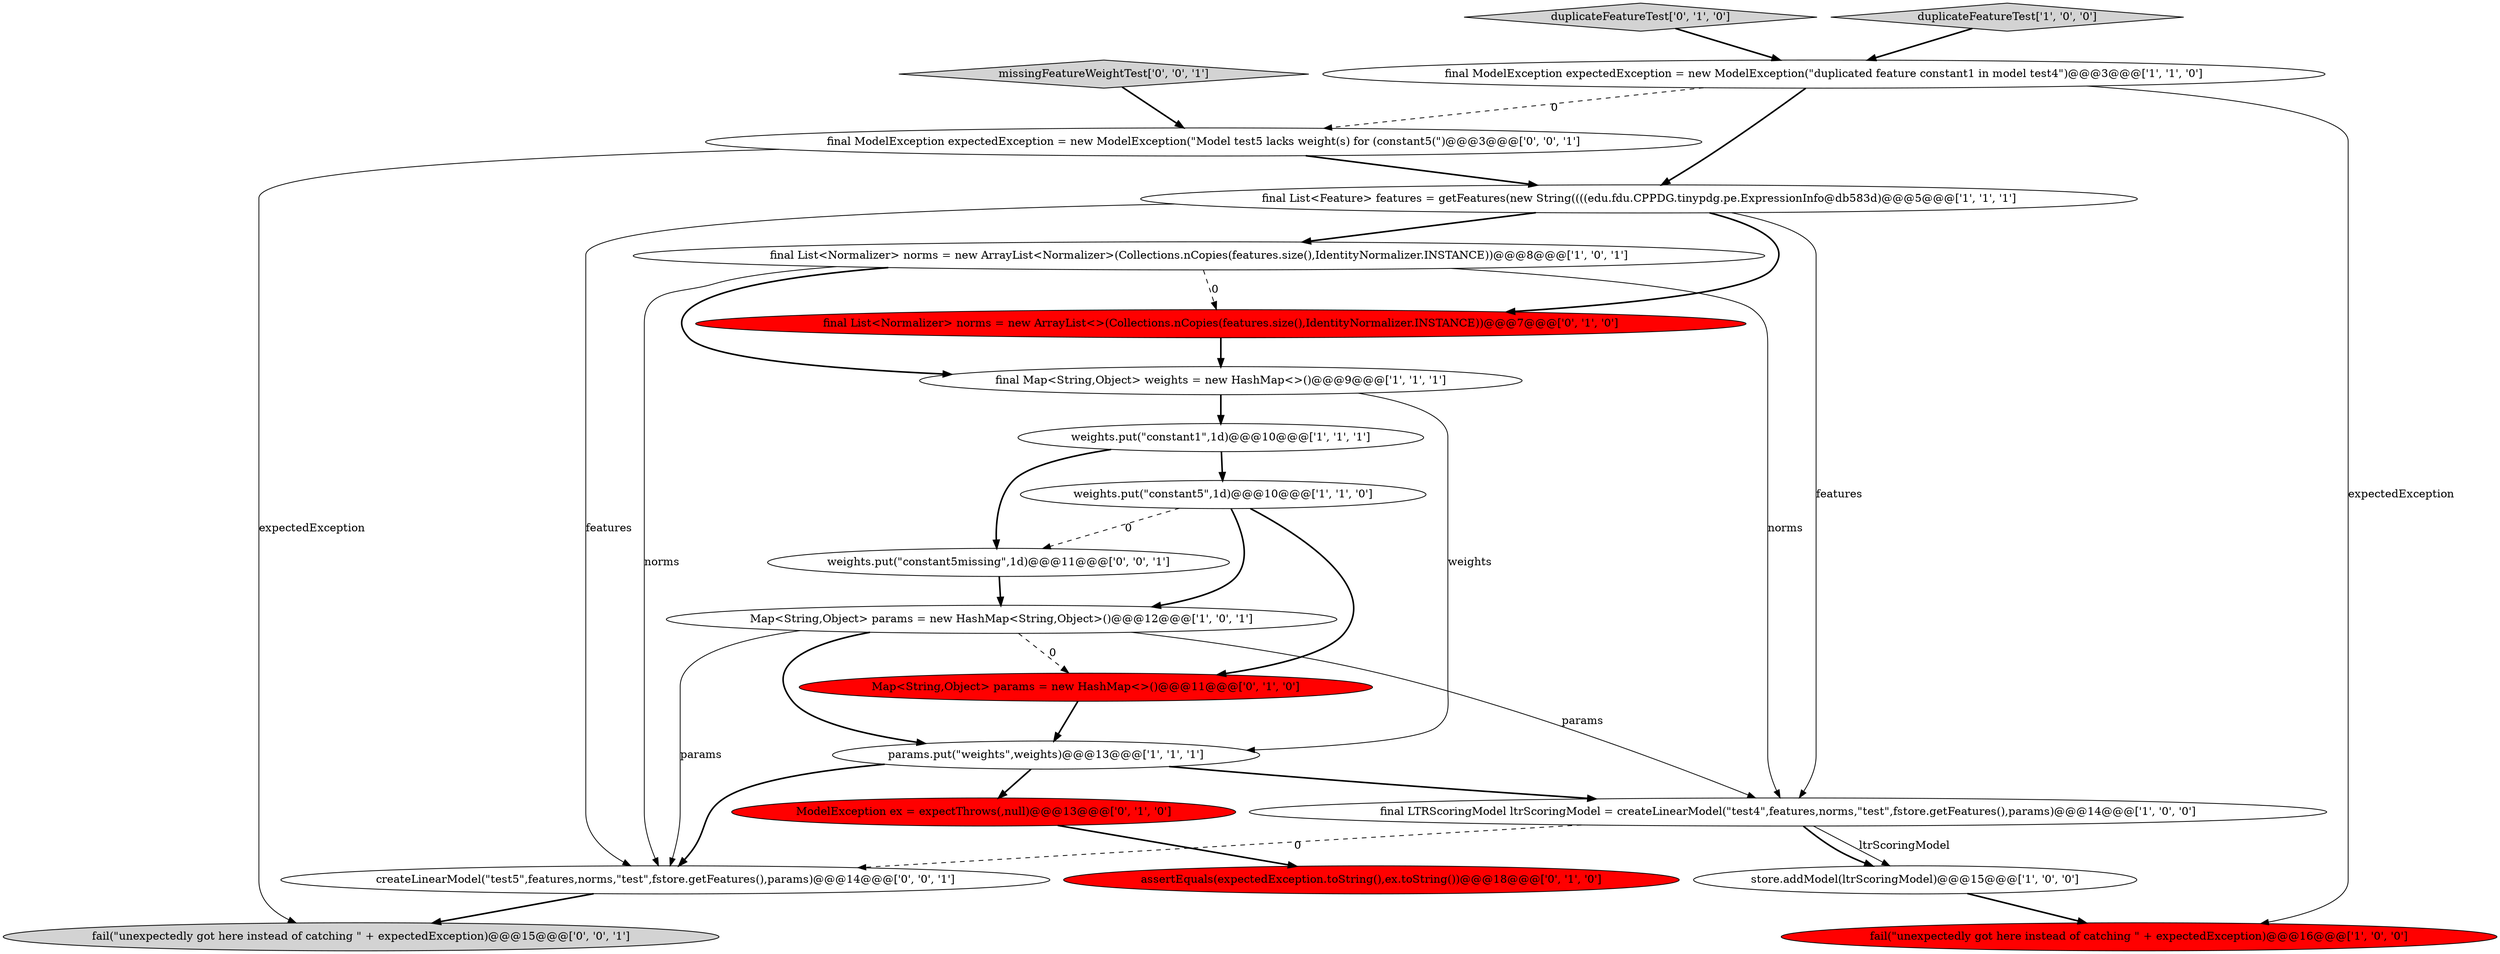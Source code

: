 digraph {
12 [style = filled, label = "duplicateFeatureTest['0', '1', '0']", fillcolor = lightgray, shape = diamond image = "AAA0AAABBB2BBB"];
13 [style = filled, label = "assertEquals(expectedException.toString(),ex.toString())@@@18@@@['0', '1', '0']", fillcolor = red, shape = ellipse image = "AAA1AAABBB2BBB"];
0 [style = filled, label = "final List<Normalizer> norms = new ArrayList<Normalizer>(Collections.nCopies(features.size(),IdentityNormalizer.INSTANCE))@@@8@@@['1', '0', '1']", fillcolor = white, shape = ellipse image = "AAA0AAABBB1BBB"];
1 [style = filled, label = "duplicateFeatureTest['1', '0', '0']", fillcolor = lightgray, shape = diamond image = "AAA0AAABBB1BBB"];
21 [style = filled, label = "createLinearModel(\"test5\",features,norms,\"test\",fstore.getFeatures(),params)@@@14@@@['0', '0', '1']", fillcolor = white, shape = ellipse image = "AAA0AAABBB3BBB"];
10 [style = filled, label = "final ModelException expectedException = new ModelException(\"duplicated feature constant1 in model test4\")@@@3@@@['1', '1', '0']", fillcolor = white, shape = ellipse image = "AAA0AAABBB1BBB"];
7 [style = filled, label = "weights.put(\"constant5\",1d)@@@10@@@['1', '1', '0']", fillcolor = white, shape = ellipse image = "AAA0AAABBB1BBB"];
9 [style = filled, label = "fail(\"unexpectedly got here instead of catching \" + expectedException)@@@16@@@['1', '0', '0']", fillcolor = red, shape = ellipse image = "AAA1AAABBB1BBB"];
18 [style = filled, label = "fail(\"unexpectedly got here instead of catching \" + expectedException)@@@15@@@['0', '0', '1']", fillcolor = lightgray, shape = ellipse image = "AAA0AAABBB3BBB"];
15 [style = filled, label = "Map<String,Object> params = new HashMap<>()@@@11@@@['0', '1', '0']", fillcolor = red, shape = ellipse image = "AAA1AAABBB2BBB"];
17 [style = filled, label = "missingFeatureWeightTest['0', '0', '1']", fillcolor = lightgray, shape = diamond image = "AAA0AAABBB3BBB"];
5 [style = filled, label = "final LTRScoringModel ltrScoringModel = createLinearModel(\"test4\",features,norms,\"test\",fstore.getFeatures(),params)@@@14@@@['1', '0', '0']", fillcolor = white, shape = ellipse image = "AAA0AAABBB1BBB"];
6 [style = filled, label = "final List<Feature> features = getFeatures(new String((((edu.fdu.CPPDG.tinypdg.pe.ExpressionInfo@db583d)@@@5@@@['1', '1', '1']", fillcolor = white, shape = ellipse image = "AAA0AAABBB1BBB"];
11 [style = filled, label = "weights.put(\"constant1\",1d)@@@10@@@['1', '1', '1']", fillcolor = white, shape = ellipse image = "AAA0AAABBB1BBB"];
20 [style = filled, label = "weights.put(\"constant5missing\",1d)@@@11@@@['0', '0', '1']", fillcolor = white, shape = ellipse image = "AAA0AAABBB3BBB"];
2 [style = filled, label = "Map<String,Object> params = new HashMap<String,Object>()@@@12@@@['1', '0', '1']", fillcolor = white, shape = ellipse image = "AAA0AAABBB1BBB"];
4 [style = filled, label = "params.put(\"weights\",weights)@@@13@@@['1', '1', '1']", fillcolor = white, shape = ellipse image = "AAA0AAABBB1BBB"];
8 [style = filled, label = "store.addModel(ltrScoringModel)@@@15@@@['1', '0', '0']", fillcolor = white, shape = ellipse image = "AAA0AAABBB1BBB"];
14 [style = filled, label = "ModelException ex = expectThrows(,null)@@@13@@@['0', '1', '0']", fillcolor = red, shape = ellipse image = "AAA1AAABBB2BBB"];
3 [style = filled, label = "final Map<String,Object> weights = new HashMap<>()@@@9@@@['1', '1', '1']", fillcolor = white, shape = ellipse image = "AAA0AAABBB1BBB"];
16 [style = filled, label = "final List<Normalizer> norms = new ArrayList<>(Collections.nCopies(features.size(),IdentityNormalizer.INSTANCE))@@@7@@@['0', '1', '0']", fillcolor = red, shape = ellipse image = "AAA1AAABBB2BBB"];
19 [style = filled, label = "final ModelException expectedException = new ModelException(\"Model test5 lacks weight(s) for (constant5(\")@@@3@@@['0', '0', '1']", fillcolor = white, shape = ellipse image = "AAA0AAABBB3BBB"];
0->3 [style = bold, label=""];
16->3 [style = bold, label=""];
11->20 [style = bold, label=""];
5->8 [style = bold, label=""];
4->14 [style = bold, label=""];
10->19 [style = dashed, label="0"];
0->16 [style = dashed, label="0"];
6->21 [style = solid, label="features"];
3->11 [style = bold, label=""];
4->21 [style = bold, label=""];
7->20 [style = dashed, label="0"];
6->0 [style = bold, label=""];
19->6 [style = bold, label=""];
2->4 [style = bold, label=""];
10->6 [style = bold, label=""];
17->19 [style = bold, label=""];
21->18 [style = bold, label=""];
2->21 [style = solid, label="params"];
0->5 [style = solid, label="norms"];
20->2 [style = bold, label=""];
2->15 [style = dashed, label="0"];
10->9 [style = solid, label="expectedException"];
12->10 [style = bold, label=""];
5->8 [style = solid, label="ltrScoringModel"];
6->16 [style = bold, label=""];
7->2 [style = bold, label=""];
15->4 [style = bold, label=""];
8->9 [style = bold, label=""];
19->18 [style = solid, label="expectedException"];
5->21 [style = dashed, label="0"];
7->15 [style = bold, label=""];
14->13 [style = bold, label=""];
6->5 [style = solid, label="features"];
3->4 [style = solid, label="weights"];
0->21 [style = solid, label="norms"];
2->5 [style = solid, label="params"];
1->10 [style = bold, label=""];
4->5 [style = bold, label=""];
11->7 [style = bold, label=""];
}
